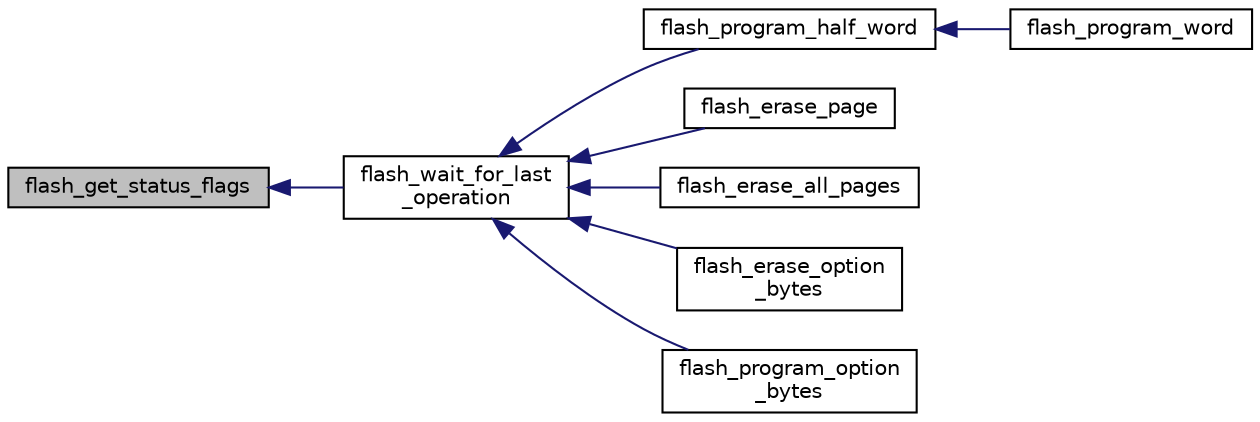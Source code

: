 digraph "flash_get_status_flags"
{
  edge [fontname="Helvetica",fontsize="10",labelfontname="Helvetica",labelfontsize="10"];
  node [fontname="Helvetica",fontsize="10",shape=record];
  rankdir="LR";
  Node1 [label="flash_get_status_flags",height=0.2,width=0.4,color="black", fillcolor="grey75", style="filled", fontcolor="black"];
  Node1 -> Node2 [dir="back",color="midnightblue",fontsize="10",style="solid",fontname="Helvetica"];
  Node2 [label="flash_wait_for_last\l_operation",height=0.2,width=0.4,color="black", fillcolor="white", style="filled",URL="$group__flash__file.html#ga72ce389bb20296771479ace8cdb62dff",tooltip="Wait until Last Operation has Ended. "];
  Node2 -> Node3 [dir="back",color="midnightblue",fontsize="10",style="solid",fontname="Helvetica"];
  Node3 [label="flash_program_half_word",height=0.2,width=0.4,color="black", fillcolor="white", style="filled",URL="$group__flash__file.html#gaf5077b5726c70fa9418db9d73182f89d",tooltip="Program a Half Word to FLASH. "];
  Node3 -> Node4 [dir="back",color="midnightblue",fontsize="10",style="solid",fontname="Helvetica"];
  Node4 [label="flash_program_word",height=0.2,width=0.4,color="black", fillcolor="white", style="filled",URL="$group__flash__file.html#ga73937aa6df8710e95425b165730626a2",tooltip="Program a 32 bit Word to FLASH. "];
  Node2 -> Node5 [dir="back",color="midnightblue",fontsize="10",style="solid",fontname="Helvetica"];
  Node5 [label="flash_erase_page",height=0.2,width=0.4,color="black", fillcolor="white", style="filled",URL="$group__flash__file.html#ga0aee649731aaa8c1316c12f5bea7c31b",tooltip="Erase a Page of FLASH. "];
  Node2 -> Node6 [dir="back",color="midnightblue",fontsize="10",style="solid",fontname="Helvetica"];
  Node6 [label="flash_erase_all_pages",height=0.2,width=0.4,color="black", fillcolor="white", style="filled",URL="$group__flash__file.html#gaf1804e22fb8a901f3a5f85535aa1ff7b",tooltip="Erase All FLASH. "];
  Node2 -> Node7 [dir="back",color="midnightblue",fontsize="10",style="solid",fontname="Helvetica"];
  Node7 [label="flash_erase_option\l_bytes",height=0.2,width=0.4,color="black", fillcolor="white", style="filled",URL="$group__flash__file.html#ga6242ed6be7838125093c9b8b6adeeca1",tooltip="Erase All Option Bytes. "];
  Node2 -> Node8 [dir="back",color="midnightblue",fontsize="10",style="solid",fontname="Helvetica"];
  Node8 [label="flash_program_option\l_bytes",height=0.2,width=0.4,color="black", fillcolor="white", style="filled",URL="$group__flash__file.html#gab759a6e89a54cfb15a60c0e8f4eb66df",tooltip="Program the Option Bytes. "];
}
